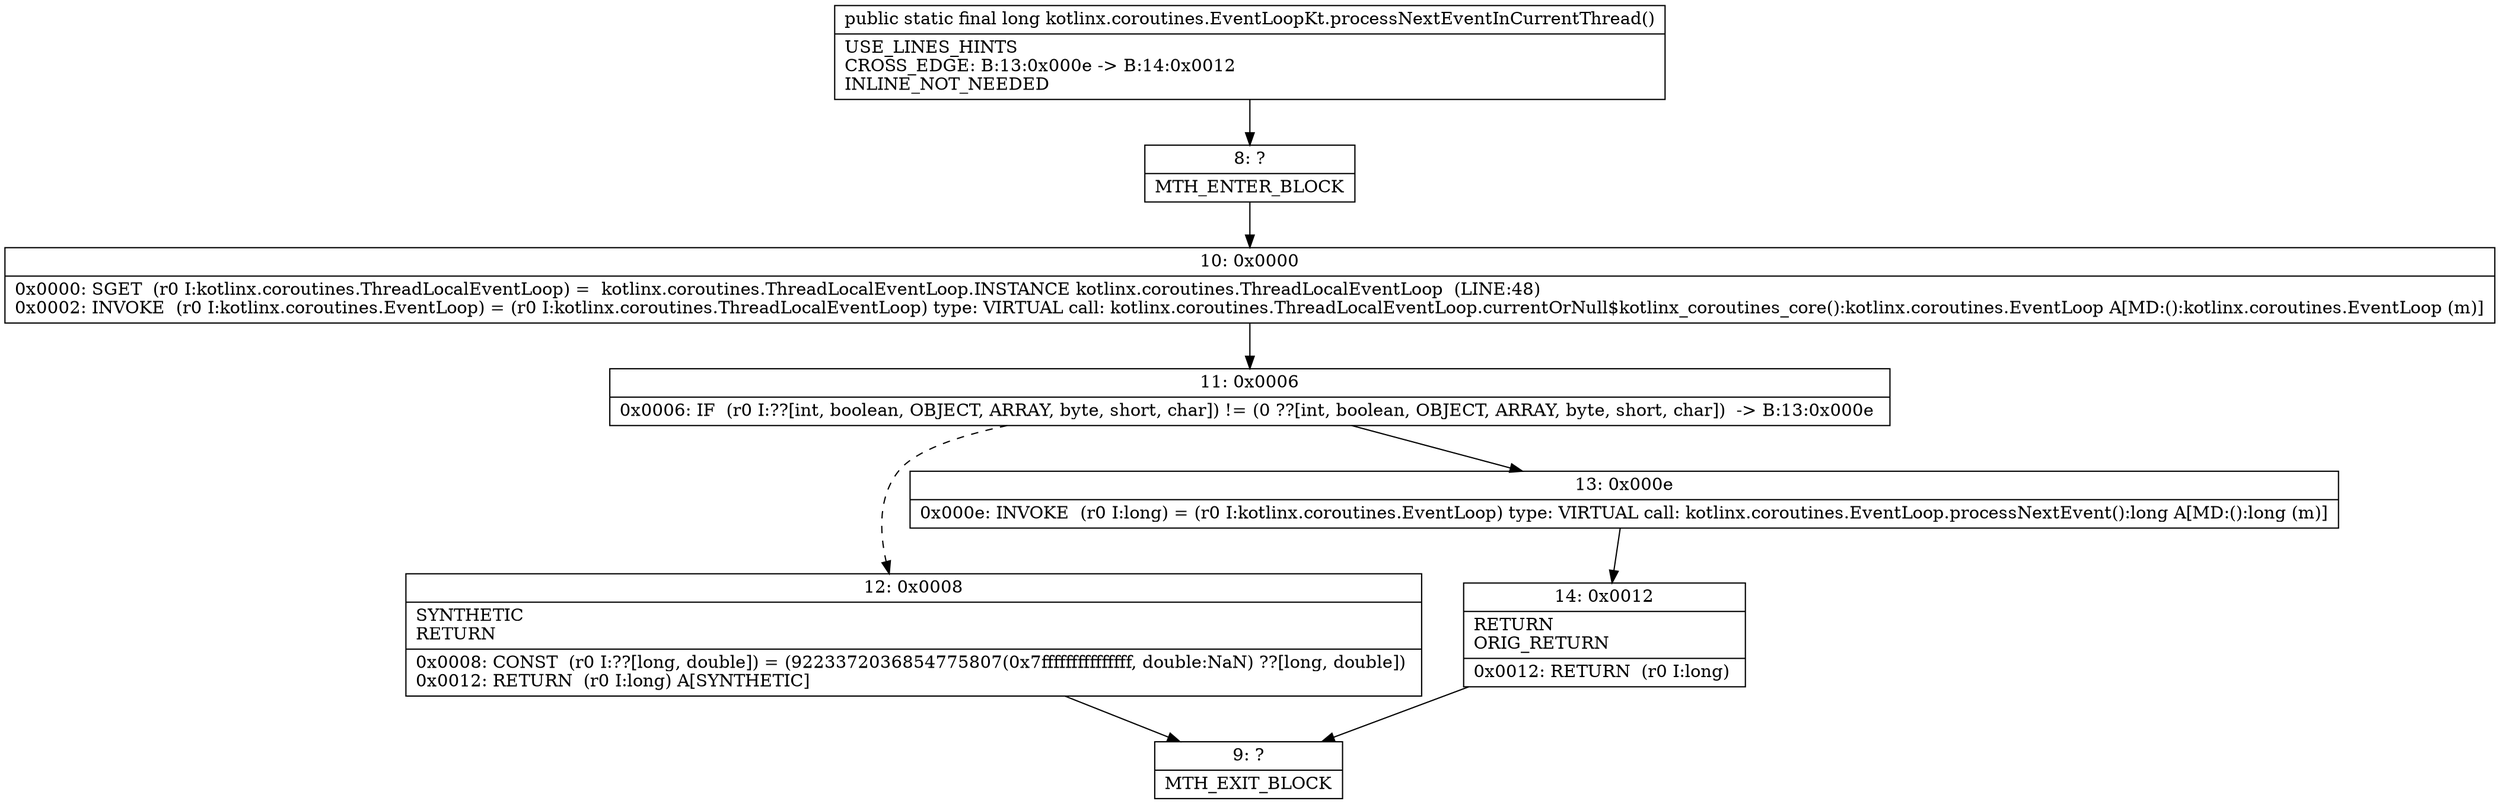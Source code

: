 digraph "CFG forkotlinx.coroutines.EventLoopKt.processNextEventInCurrentThread()J" {
Node_8 [shape=record,label="{8\:\ ?|MTH_ENTER_BLOCK\l}"];
Node_10 [shape=record,label="{10\:\ 0x0000|0x0000: SGET  (r0 I:kotlinx.coroutines.ThreadLocalEventLoop) =  kotlinx.coroutines.ThreadLocalEventLoop.INSTANCE kotlinx.coroutines.ThreadLocalEventLoop  (LINE:48)\l0x0002: INVOKE  (r0 I:kotlinx.coroutines.EventLoop) = (r0 I:kotlinx.coroutines.ThreadLocalEventLoop) type: VIRTUAL call: kotlinx.coroutines.ThreadLocalEventLoop.currentOrNull$kotlinx_coroutines_core():kotlinx.coroutines.EventLoop A[MD:():kotlinx.coroutines.EventLoop (m)]\l}"];
Node_11 [shape=record,label="{11\:\ 0x0006|0x0006: IF  (r0 I:??[int, boolean, OBJECT, ARRAY, byte, short, char]) != (0 ??[int, boolean, OBJECT, ARRAY, byte, short, char])  \-\> B:13:0x000e \l}"];
Node_12 [shape=record,label="{12\:\ 0x0008|SYNTHETIC\lRETURN\l|0x0008: CONST  (r0 I:??[long, double]) = (9223372036854775807(0x7fffffffffffffff, double:NaN) ??[long, double]) \l0x0012: RETURN  (r0 I:long) A[SYNTHETIC]\l}"];
Node_9 [shape=record,label="{9\:\ ?|MTH_EXIT_BLOCK\l}"];
Node_13 [shape=record,label="{13\:\ 0x000e|0x000e: INVOKE  (r0 I:long) = (r0 I:kotlinx.coroutines.EventLoop) type: VIRTUAL call: kotlinx.coroutines.EventLoop.processNextEvent():long A[MD:():long (m)]\l}"];
Node_14 [shape=record,label="{14\:\ 0x0012|RETURN\lORIG_RETURN\l|0x0012: RETURN  (r0 I:long) \l}"];
MethodNode[shape=record,label="{public static final long kotlinx.coroutines.EventLoopKt.processNextEventInCurrentThread()  | USE_LINES_HINTS\lCROSS_EDGE: B:13:0x000e \-\> B:14:0x0012\lINLINE_NOT_NEEDED\l}"];
MethodNode -> Node_8;Node_8 -> Node_10;
Node_10 -> Node_11;
Node_11 -> Node_12[style=dashed];
Node_11 -> Node_13;
Node_12 -> Node_9;
Node_13 -> Node_14;
Node_14 -> Node_9;
}

